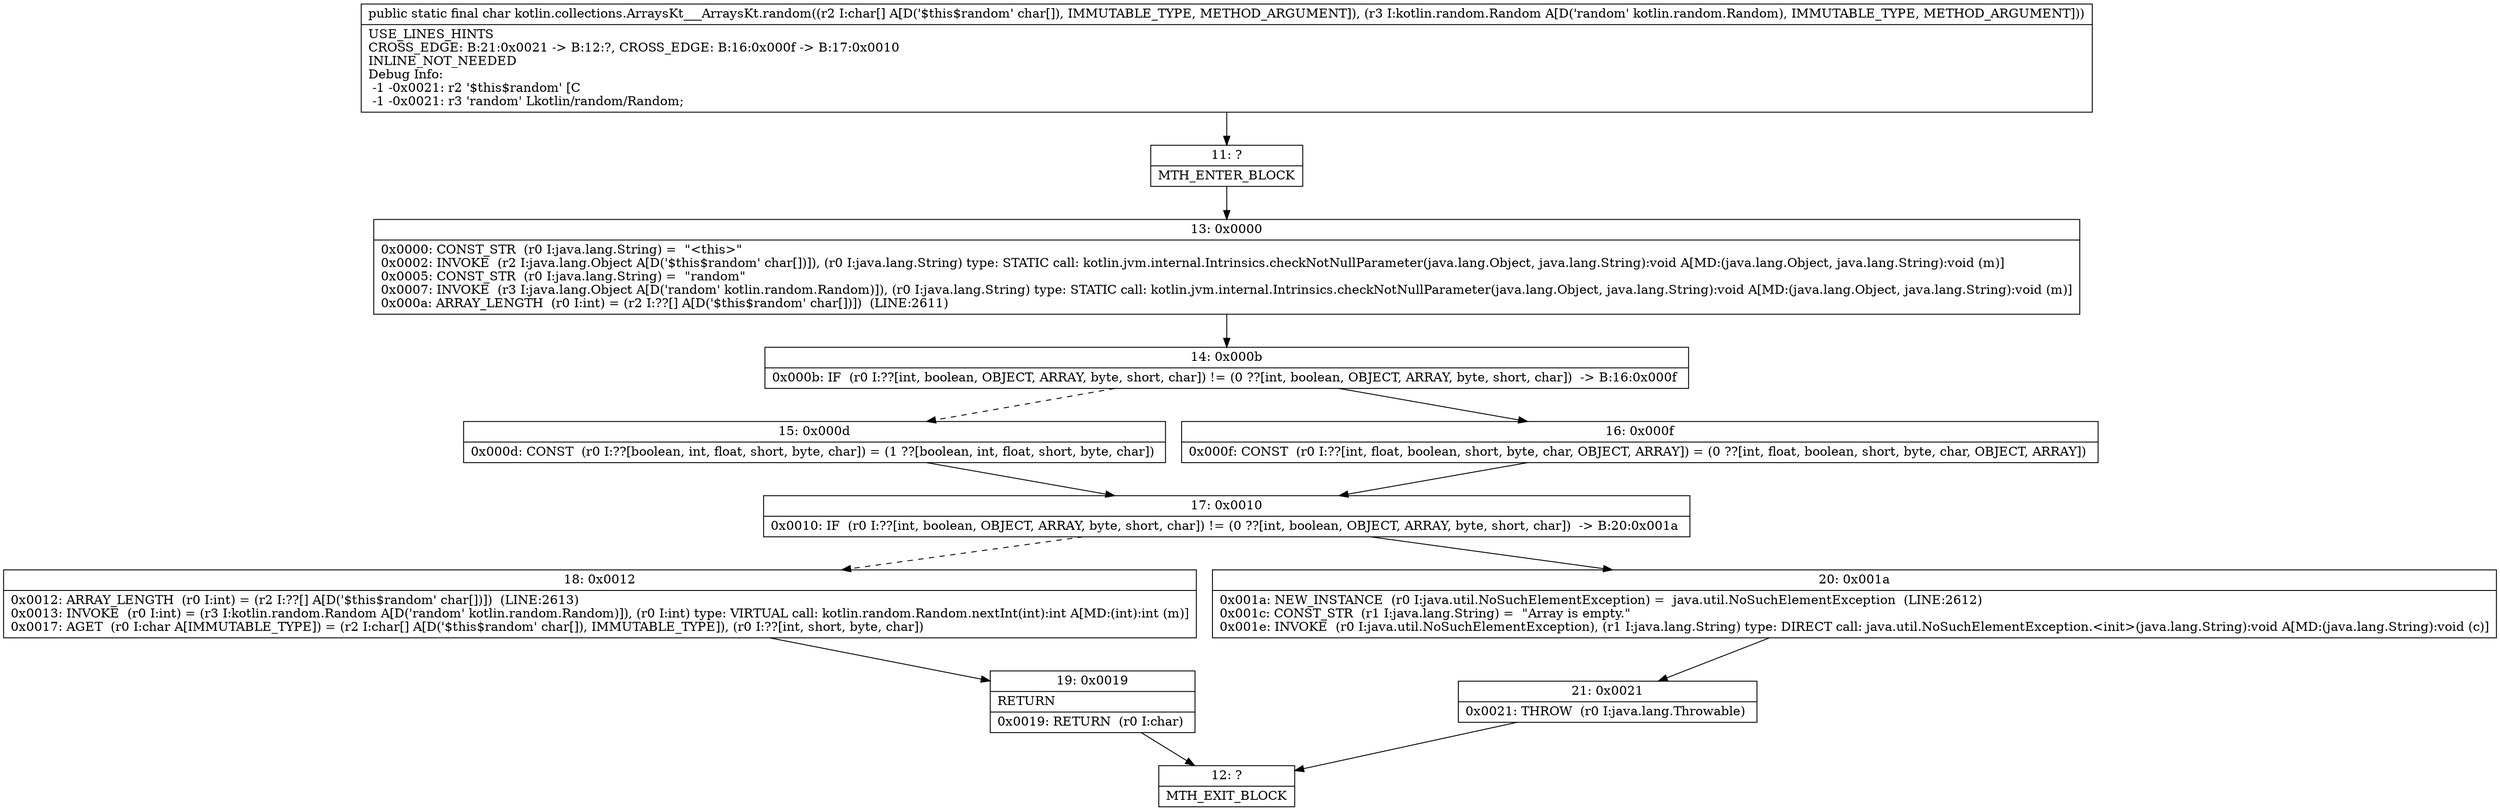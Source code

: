 digraph "CFG forkotlin.collections.ArraysKt___ArraysKt.random([CLkotlin\/random\/Random;)C" {
Node_11 [shape=record,label="{11\:\ ?|MTH_ENTER_BLOCK\l}"];
Node_13 [shape=record,label="{13\:\ 0x0000|0x0000: CONST_STR  (r0 I:java.lang.String) =  \"\<this\>\" \l0x0002: INVOKE  (r2 I:java.lang.Object A[D('$this$random' char[])]), (r0 I:java.lang.String) type: STATIC call: kotlin.jvm.internal.Intrinsics.checkNotNullParameter(java.lang.Object, java.lang.String):void A[MD:(java.lang.Object, java.lang.String):void (m)]\l0x0005: CONST_STR  (r0 I:java.lang.String) =  \"random\" \l0x0007: INVOKE  (r3 I:java.lang.Object A[D('random' kotlin.random.Random)]), (r0 I:java.lang.String) type: STATIC call: kotlin.jvm.internal.Intrinsics.checkNotNullParameter(java.lang.Object, java.lang.String):void A[MD:(java.lang.Object, java.lang.String):void (m)]\l0x000a: ARRAY_LENGTH  (r0 I:int) = (r2 I:??[] A[D('$this$random' char[])])  (LINE:2611)\l}"];
Node_14 [shape=record,label="{14\:\ 0x000b|0x000b: IF  (r0 I:??[int, boolean, OBJECT, ARRAY, byte, short, char]) != (0 ??[int, boolean, OBJECT, ARRAY, byte, short, char])  \-\> B:16:0x000f \l}"];
Node_15 [shape=record,label="{15\:\ 0x000d|0x000d: CONST  (r0 I:??[boolean, int, float, short, byte, char]) = (1 ??[boolean, int, float, short, byte, char]) \l}"];
Node_17 [shape=record,label="{17\:\ 0x0010|0x0010: IF  (r0 I:??[int, boolean, OBJECT, ARRAY, byte, short, char]) != (0 ??[int, boolean, OBJECT, ARRAY, byte, short, char])  \-\> B:20:0x001a \l}"];
Node_18 [shape=record,label="{18\:\ 0x0012|0x0012: ARRAY_LENGTH  (r0 I:int) = (r2 I:??[] A[D('$this$random' char[])])  (LINE:2613)\l0x0013: INVOKE  (r0 I:int) = (r3 I:kotlin.random.Random A[D('random' kotlin.random.Random)]), (r0 I:int) type: VIRTUAL call: kotlin.random.Random.nextInt(int):int A[MD:(int):int (m)]\l0x0017: AGET  (r0 I:char A[IMMUTABLE_TYPE]) = (r2 I:char[] A[D('$this$random' char[]), IMMUTABLE_TYPE]), (r0 I:??[int, short, byte, char]) \l}"];
Node_19 [shape=record,label="{19\:\ 0x0019|RETURN\l|0x0019: RETURN  (r0 I:char) \l}"];
Node_12 [shape=record,label="{12\:\ ?|MTH_EXIT_BLOCK\l}"];
Node_20 [shape=record,label="{20\:\ 0x001a|0x001a: NEW_INSTANCE  (r0 I:java.util.NoSuchElementException) =  java.util.NoSuchElementException  (LINE:2612)\l0x001c: CONST_STR  (r1 I:java.lang.String) =  \"Array is empty.\" \l0x001e: INVOKE  (r0 I:java.util.NoSuchElementException), (r1 I:java.lang.String) type: DIRECT call: java.util.NoSuchElementException.\<init\>(java.lang.String):void A[MD:(java.lang.String):void (c)]\l}"];
Node_21 [shape=record,label="{21\:\ 0x0021|0x0021: THROW  (r0 I:java.lang.Throwable) \l}"];
Node_16 [shape=record,label="{16\:\ 0x000f|0x000f: CONST  (r0 I:??[int, float, boolean, short, byte, char, OBJECT, ARRAY]) = (0 ??[int, float, boolean, short, byte, char, OBJECT, ARRAY]) \l}"];
MethodNode[shape=record,label="{public static final char kotlin.collections.ArraysKt___ArraysKt.random((r2 I:char[] A[D('$this$random' char[]), IMMUTABLE_TYPE, METHOD_ARGUMENT]), (r3 I:kotlin.random.Random A[D('random' kotlin.random.Random), IMMUTABLE_TYPE, METHOD_ARGUMENT]))  | USE_LINES_HINTS\lCROSS_EDGE: B:21:0x0021 \-\> B:12:?, CROSS_EDGE: B:16:0x000f \-\> B:17:0x0010\lINLINE_NOT_NEEDED\lDebug Info:\l  \-1 \-0x0021: r2 '$this$random' [C\l  \-1 \-0x0021: r3 'random' Lkotlin\/random\/Random;\l}"];
MethodNode -> Node_11;Node_11 -> Node_13;
Node_13 -> Node_14;
Node_14 -> Node_15[style=dashed];
Node_14 -> Node_16;
Node_15 -> Node_17;
Node_17 -> Node_18[style=dashed];
Node_17 -> Node_20;
Node_18 -> Node_19;
Node_19 -> Node_12;
Node_20 -> Node_21;
Node_21 -> Node_12;
Node_16 -> Node_17;
}

